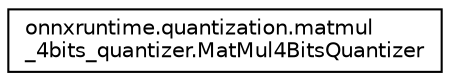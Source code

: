 digraph "Graphical Class Hierarchy"
{
 // LATEX_PDF_SIZE
  edge [fontname="Helvetica",fontsize="10",labelfontname="Helvetica",labelfontsize="10"];
  node [fontname="Helvetica",fontsize="10",shape=record];
  rankdir="LR";
  Node0 [label="onnxruntime.quantization.matmul\l_4bits_quantizer.MatMul4BitsQuantizer",height=0.2,width=0.4,color="black", fillcolor="white", style="filled",URL="$classonnxruntime_1_1quantization_1_1matmul__4bits__quantizer_1_1MatMul4BitsQuantizer.html",tooltip=" "];
}
